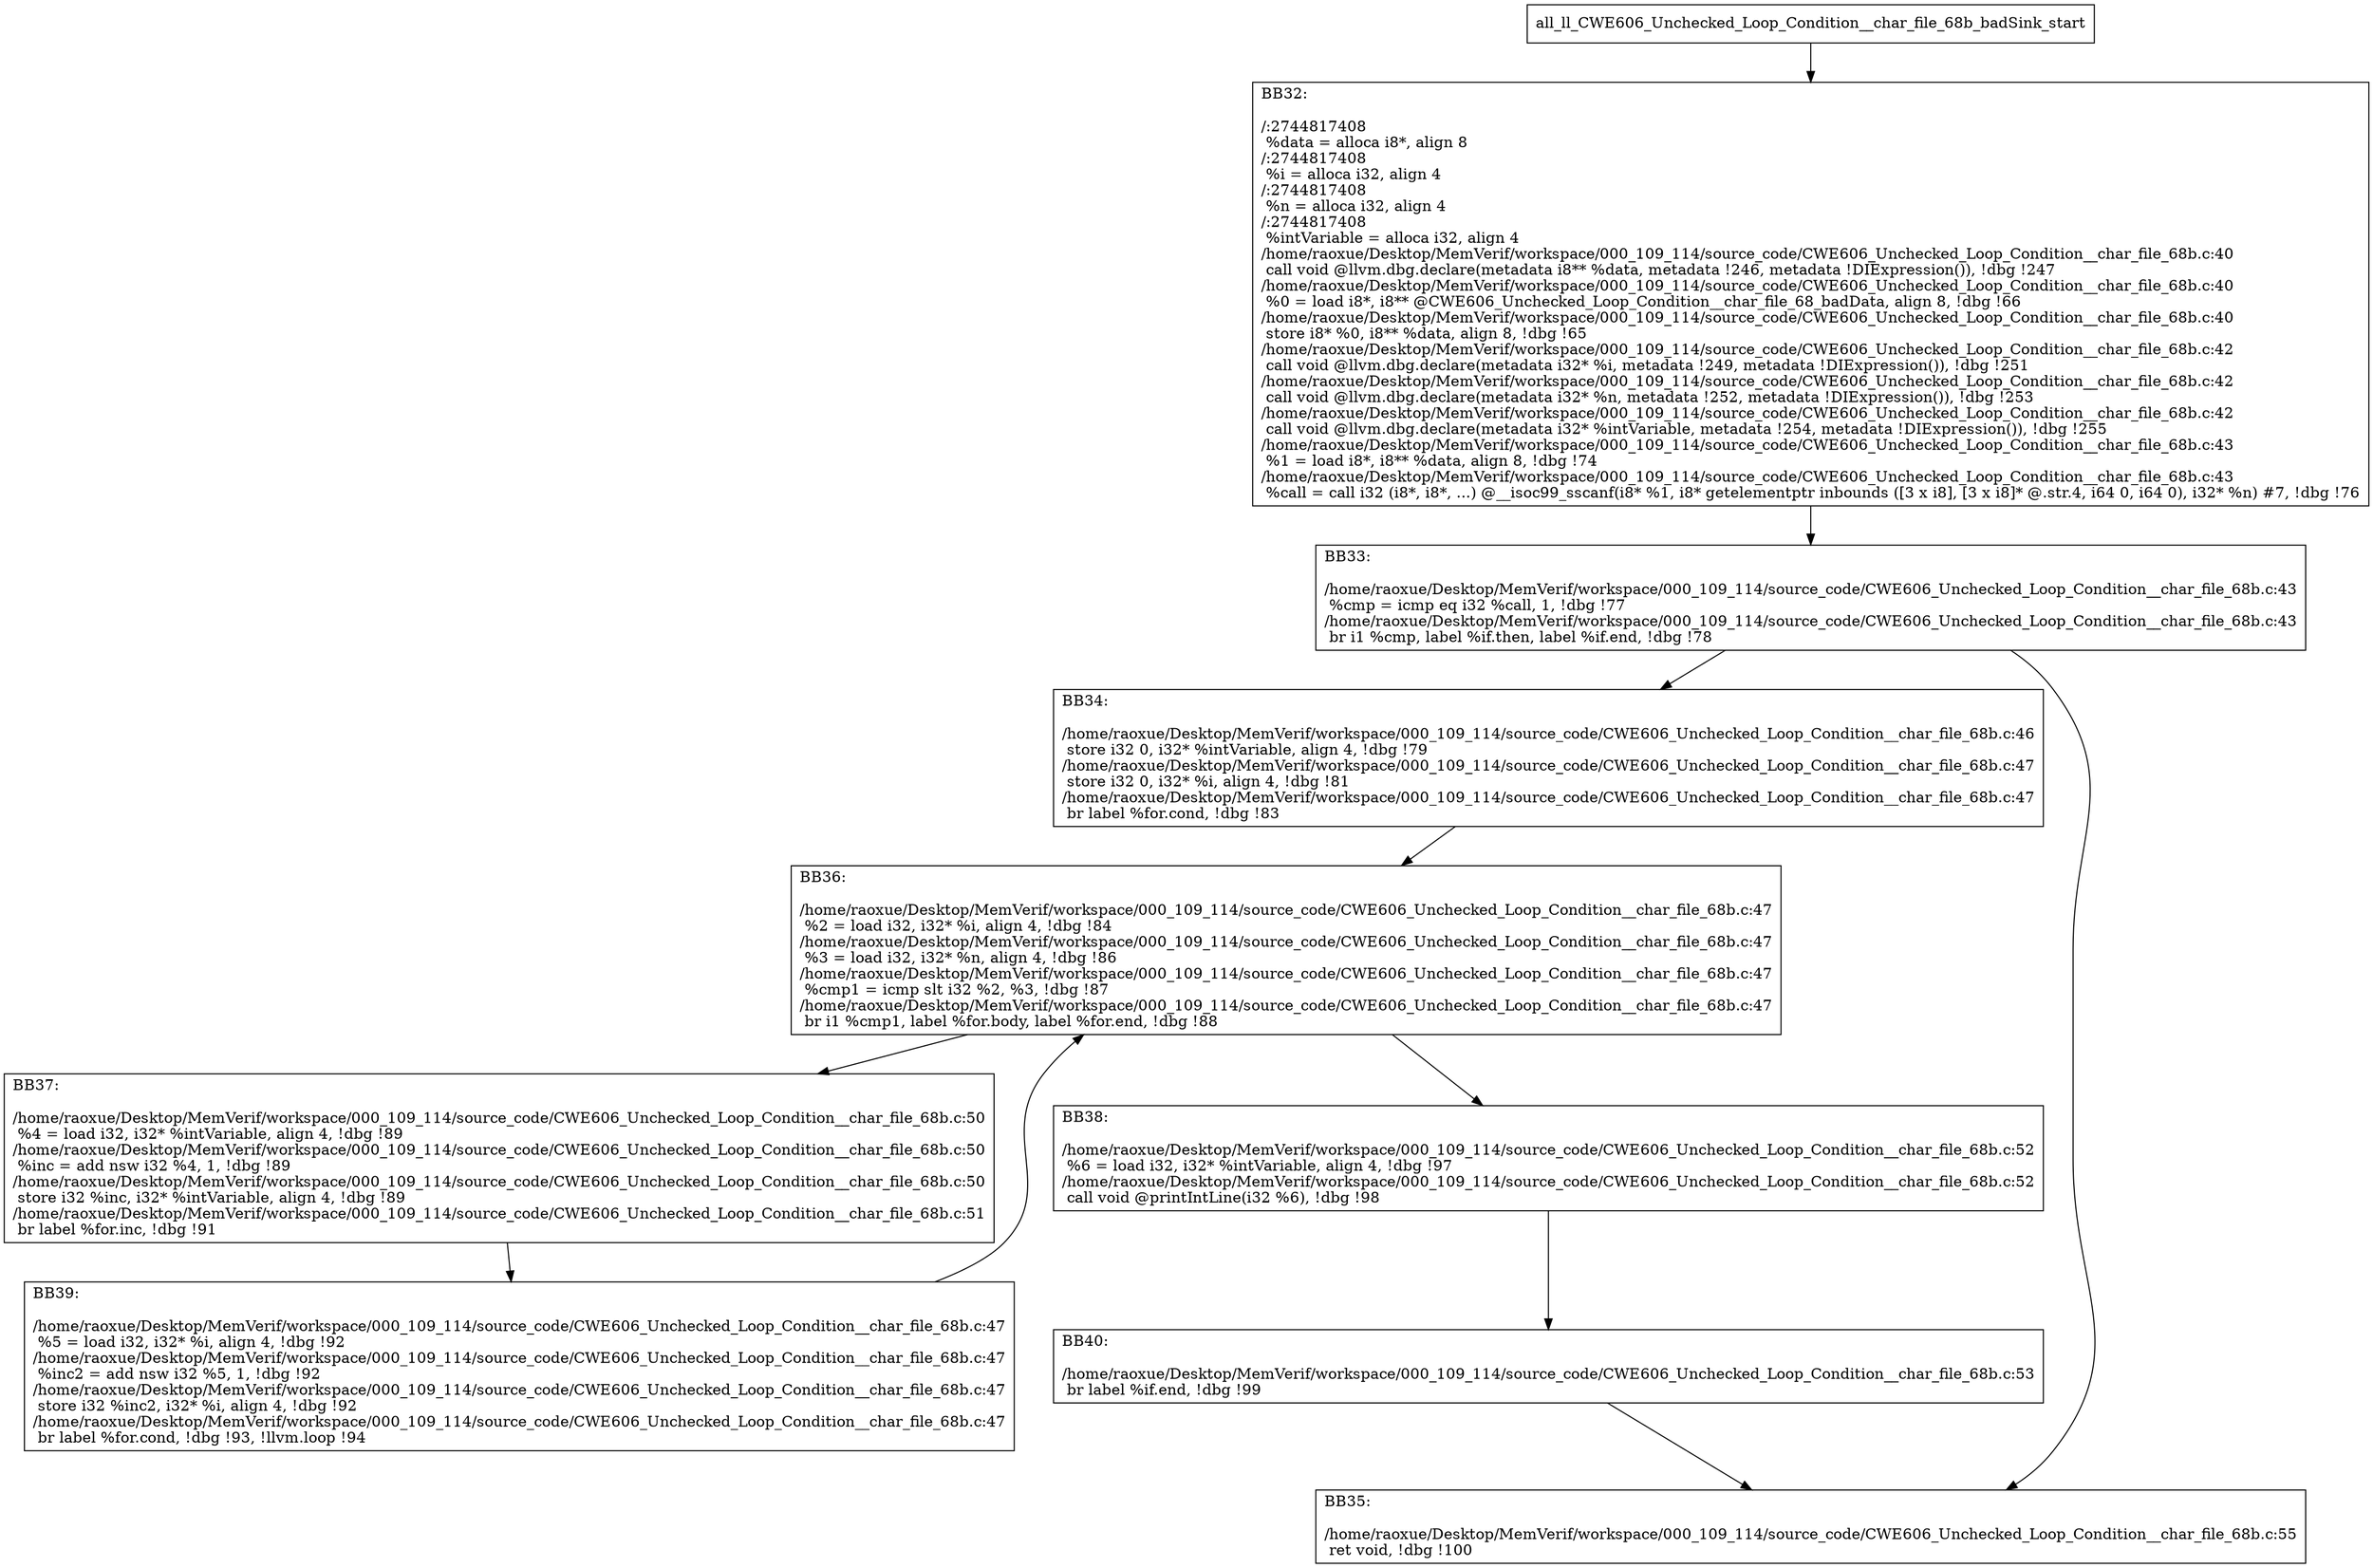 digraph "CFG for'all_ll_CWE606_Unchecked_Loop_Condition__char_file_68b_badSink' function" {
	BBall_ll_CWE606_Unchecked_Loop_Condition__char_file_68b_badSink_start[shape=record,label="{all_ll_CWE606_Unchecked_Loop_Condition__char_file_68b_badSink_start}"];
	BBall_ll_CWE606_Unchecked_Loop_Condition__char_file_68b_badSink_start-> all_ll_CWE606_Unchecked_Loop_Condition__char_file_68b_badSinkBB32;
	all_ll_CWE606_Unchecked_Loop_Condition__char_file_68b_badSinkBB32 [shape=record, label="{BB32:\l\l/:2744817408\l
  %data = alloca i8*, align 8\l
/:2744817408\l
  %i = alloca i32, align 4\l
/:2744817408\l
  %n = alloca i32, align 4\l
/:2744817408\l
  %intVariable = alloca i32, align 4\l
/home/raoxue/Desktop/MemVerif/workspace/000_109_114/source_code/CWE606_Unchecked_Loop_Condition__char_file_68b.c:40\l
  call void @llvm.dbg.declare(metadata i8** %data, metadata !246, metadata !DIExpression()), !dbg !247\l
/home/raoxue/Desktop/MemVerif/workspace/000_109_114/source_code/CWE606_Unchecked_Loop_Condition__char_file_68b.c:40\l
  %0 = load i8*, i8** @CWE606_Unchecked_Loop_Condition__char_file_68_badData, align 8, !dbg !66\l
/home/raoxue/Desktop/MemVerif/workspace/000_109_114/source_code/CWE606_Unchecked_Loop_Condition__char_file_68b.c:40\l
  store i8* %0, i8** %data, align 8, !dbg !65\l
/home/raoxue/Desktop/MemVerif/workspace/000_109_114/source_code/CWE606_Unchecked_Loop_Condition__char_file_68b.c:42\l
  call void @llvm.dbg.declare(metadata i32* %i, metadata !249, metadata !DIExpression()), !dbg !251\l
/home/raoxue/Desktop/MemVerif/workspace/000_109_114/source_code/CWE606_Unchecked_Loop_Condition__char_file_68b.c:42\l
  call void @llvm.dbg.declare(metadata i32* %n, metadata !252, metadata !DIExpression()), !dbg !253\l
/home/raoxue/Desktop/MemVerif/workspace/000_109_114/source_code/CWE606_Unchecked_Loop_Condition__char_file_68b.c:42\l
  call void @llvm.dbg.declare(metadata i32* %intVariable, metadata !254, metadata !DIExpression()), !dbg !255\l
/home/raoxue/Desktop/MemVerif/workspace/000_109_114/source_code/CWE606_Unchecked_Loop_Condition__char_file_68b.c:43\l
  %1 = load i8*, i8** %data, align 8, !dbg !74\l
/home/raoxue/Desktop/MemVerif/workspace/000_109_114/source_code/CWE606_Unchecked_Loop_Condition__char_file_68b.c:43\l
  %call = call i32 (i8*, i8*, ...) @__isoc99_sscanf(i8* %1, i8* getelementptr inbounds ([3 x i8], [3 x i8]* @.str.4, i64 0, i64 0), i32* %n) #7, !dbg !76\l
}"];
	all_ll_CWE606_Unchecked_Loop_Condition__char_file_68b_badSinkBB32-> all_ll_CWE606_Unchecked_Loop_Condition__char_file_68b_badSinkBB33;
	all_ll_CWE606_Unchecked_Loop_Condition__char_file_68b_badSinkBB33 [shape=record, label="{BB33:\l\l/home/raoxue/Desktop/MemVerif/workspace/000_109_114/source_code/CWE606_Unchecked_Loop_Condition__char_file_68b.c:43\l
  %cmp = icmp eq i32 %call, 1, !dbg !77\l
/home/raoxue/Desktop/MemVerif/workspace/000_109_114/source_code/CWE606_Unchecked_Loop_Condition__char_file_68b.c:43\l
  br i1 %cmp, label %if.then, label %if.end, !dbg !78\l
}"];
	all_ll_CWE606_Unchecked_Loop_Condition__char_file_68b_badSinkBB33-> all_ll_CWE606_Unchecked_Loop_Condition__char_file_68b_badSinkBB34;
	all_ll_CWE606_Unchecked_Loop_Condition__char_file_68b_badSinkBB33-> all_ll_CWE606_Unchecked_Loop_Condition__char_file_68b_badSinkBB35;
	all_ll_CWE606_Unchecked_Loop_Condition__char_file_68b_badSinkBB34 [shape=record, label="{BB34:\l\l/home/raoxue/Desktop/MemVerif/workspace/000_109_114/source_code/CWE606_Unchecked_Loop_Condition__char_file_68b.c:46\l
  store i32 0, i32* %intVariable, align 4, !dbg !79\l
/home/raoxue/Desktop/MemVerif/workspace/000_109_114/source_code/CWE606_Unchecked_Loop_Condition__char_file_68b.c:47\l
  store i32 0, i32* %i, align 4, !dbg !81\l
/home/raoxue/Desktop/MemVerif/workspace/000_109_114/source_code/CWE606_Unchecked_Loop_Condition__char_file_68b.c:47\l
  br label %for.cond, !dbg !83\l
}"];
	all_ll_CWE606_Unchecked_Loop_Condition__char_file_68b_badSinkBB34-> all_ll_CWE606_Unchecked_Loop_Condition__char_file_68b_badSinkBB36;
	all_ll_CWE606_Unchecked_Loop_Condition__char_file_68b_badSinkBB36 [shape=record, label="{BB36:\l\l/home/raoxue/Desktop/MemVerif/workspace/000_109_114/source_code/CWE606_Unchecked_Loop_Condition__char_file_68b.c:47\l
  %2 = load i32, i32* %i, align 4, !dbg !84\l
/home/raoxue/Desktop/MemVerif/workspace/000_109_114/source_code/CWE606_Unchecked_Loop_Condition__char_file_68b.c:47\l
  %3 = load i32, i32* %n, align 4, !dbg !86\l
/home/raoxue/Desktop/MemVerif/workspace/000_109_114/source_code/CWE606_Unchecked_Loop_Condition__char_file_68b.c:47\l
  %cmp1 = icmp slt i32 %2, %3, !dbg !87\l
/home/raoxue/Desktop/MemVerif/workspace/000_109_114/source_code/CWE606_Unchecked_Loop_Condition__char_file_68b.c:47\l
  br i1 %cmp1, label %for.body, label %for.end, !dbg !88\l
}"];
	all_ll_CWE606_Unchecked_Loop_Condition__char_file_68b_badSinkBB36-> all_ll_CWE606_Unchecked_Loop_Condition__char_file_68b_badSinkBB37;
	all_ll_CWE606_Unchecked_Loop_Condition__char_file_68b_badSinkBB36-> all_ll_CWE606_Unchecked_Loop_Condition__char_file_68b_badSinkBB38;
	all_ll_CWE606_Unchecked_Loop_Condition__char_file_68b_badSinkBB37 [shape=record, label="{BB37:\l\l/home/raoxue/Desktop/MemVerif/workspace/000_109_114/source_code/CWE606_Unchecked_Loop_Condition__char_file_68b.c:50\l
  %4 = load i32, i32* %intVariable, align 4, !dbg !89\l
/home/raoxue/Desktop/MemVerif/workspace/000_109_114/source_code/CWE606_Unchecked_Loop_Condition__char_file_68b.c:50\l
  %inc = add nsw i32 %4, 1, !dbg !89\l
/home/raoxue/Desktop/MemVerif/workspace/000_109_114/source_code/CWE606_Unchecked_Loop_Condition__char_file_68b.c:50\l
  store i32 %inc, i32* %intVariable, align 4, !dbg !89\l
/home/raoxue/Desktop/MemVerif/workspace/000_109_114/source_code/CWE606_Unchecked_Loop_Condition__char_file_68b.c:51\l
  br label %for.inc, !dbg !91\l
}"];
	all_ll_CWE606_Unchecked_Loop_Condition__char_file_68b_badSinkBB37-> all_ll_CWE606_Unchecked_Loop_Condition__char_file_68b_badSinkBB39;
	all_ll_CWE606_Unchecked_Loop_Condition__char_file_68b_badSinkBB39 [shape=record, label="{BB39:\l\l/home/raoxue/Desktop/MemVerif/workspace/000_109_114/source_code/CWE606_Unchecked_Loop_Condition__char_file_68b.c:47\l
  %5 = load i32, i32* %i, align 4, !dbg !92\l
/home/raoxue/Desktop/MemVerif/workspace/000_109_114/source_code/CWE606_Unchecked_Loop_Condition__char_file_68b.c:47\l
  %inc2 = add nsw i32 %5, 1, !dbg !92\l
/home/raoxue/Desktop/MemVerif/workspace/000_109_114/source_code/CWE606_Unchecked_Loop_Condition__char_file_68b.c:47\l
  store i32 %inc2, i32* %i, align 4, !dbg !92\l
/home/raoxue/Desktop/MemVerif/workspace/000_109_114/source_code/CWE606_Unchecked_Loop_Condition__char_file_68b.c:47\l
  br label %for.cond, !dbg !93, !llvm.loop !94\l
}"];
	all_ll_CWE606_Unchecked_Loop_Condition__char_file_68b_badSinkBB39-> all_ll_CWE606_Unchecked_Loop_Condition__char_file_68b_badSinkBB36;
	all_ll_CWE606_Unchecked_Loop_Condition__char_file_68b_badSinkBB38 [shape=record, label="{BB38:\l\l/home/raoxue/Desktop/MemVerif/workspace/000_109_114/source_code/CWE606_Unchecked_Loop_Condition__char_file_68b.c:52\l
  %6 = load i32, i32* %intVariable, align 4, !dbg !97\l
/home/raoxue/Desktop/MemVerif/workspace/000_109_114/source_code/CWE606_Unchecked_Loop_Condition__char_file_68b.c:52\l
  call void @printIntLine(i32 %6), !dbg !98\l
}"];
	all_ll_CWE606_Unchecked_Loop_Condition__char_file_68b_badSinkBB38-> all_ll_CWE606_Unchecked_Loop_Condition__char_file_68b_badSinkBB40;
	all_ll_CWE606_Unchecked_Loop_Condition__char_file_68b_badSinkBB40 [shape=record, label="{BB40:\l\l/home/raoxue/Desktop/MemVerif/workspace/000_109_114/source_code/CWE606_Unchecked_Loop_Condition__char_file_68b.c:53\l
  br label %if.end, !dbg !99\l
}"];
	all_ll_CWE606_Unchecked_Loop_Condition__char_file_68b_badSinkBB40-> all_ll_CWE606_Unchecked_Loop_Condition__char_file_68b_badSinkBB35;
	all_ll_CWE606_Unchecked_Loop_Condition__char_file_68b_badSinkBB35 [shape=record, label="{BB35:\l\l/home/raoxue/Desktop/MemVerif/workspace/000_109_114/source_code/CWE606_Unchecked_Loop_Condition__char_file_68b.c:55\l
  ret void, !dbg !100\l
}"];
}
